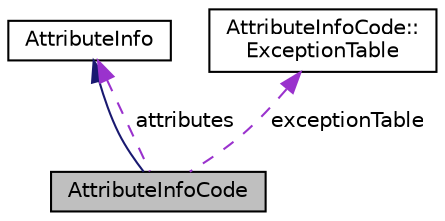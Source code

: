 digraph "AttributeInfoCode"
{
 // LATEX_PDF_SIZE
  edge [fontname="Helvetica",fontsize="10",labelfontname="Helvetica",labelfontsize="10"];
  node [fontname="Helvetica",fontsize="10",shape=record];
  Node1 [label="AttributeInfoCode",height=0.2,width=0.4,color="black", fillcolor="grey75", style="filled", fontcolor="black",tooltip=" "];
  Node2 -> Node1 [dir="back",color="midnightblue",fontsize="10",style="solid",fontname="Helvetica"];
  Node2 [label="AttributeInfo",height=0.2,width=0.4,color="black", fillcolor="white", style="filled",URL="$struct_attribute_info.html",tooltip=" "];
  Node3 -> Node1 [dir="back",color="darkorchid3",fontsize="10",style="dashed",label=" exceptionTable" ,fontname="Helvetica"];
  Node3 [label="AttributeInfoCode::\lExceptionTable",height=0.2,width=0.4,color="black", fillcolor="white", style="filled",URL="$struct_attribute_info_code_1_1_exception_table.html",tooltip=" "];
  Node2 -> Node1 [dir="back",color="darkorchid3",fontsize="10",style="dashed",label=" attributes" ,fontname="Helvetica"];
}
